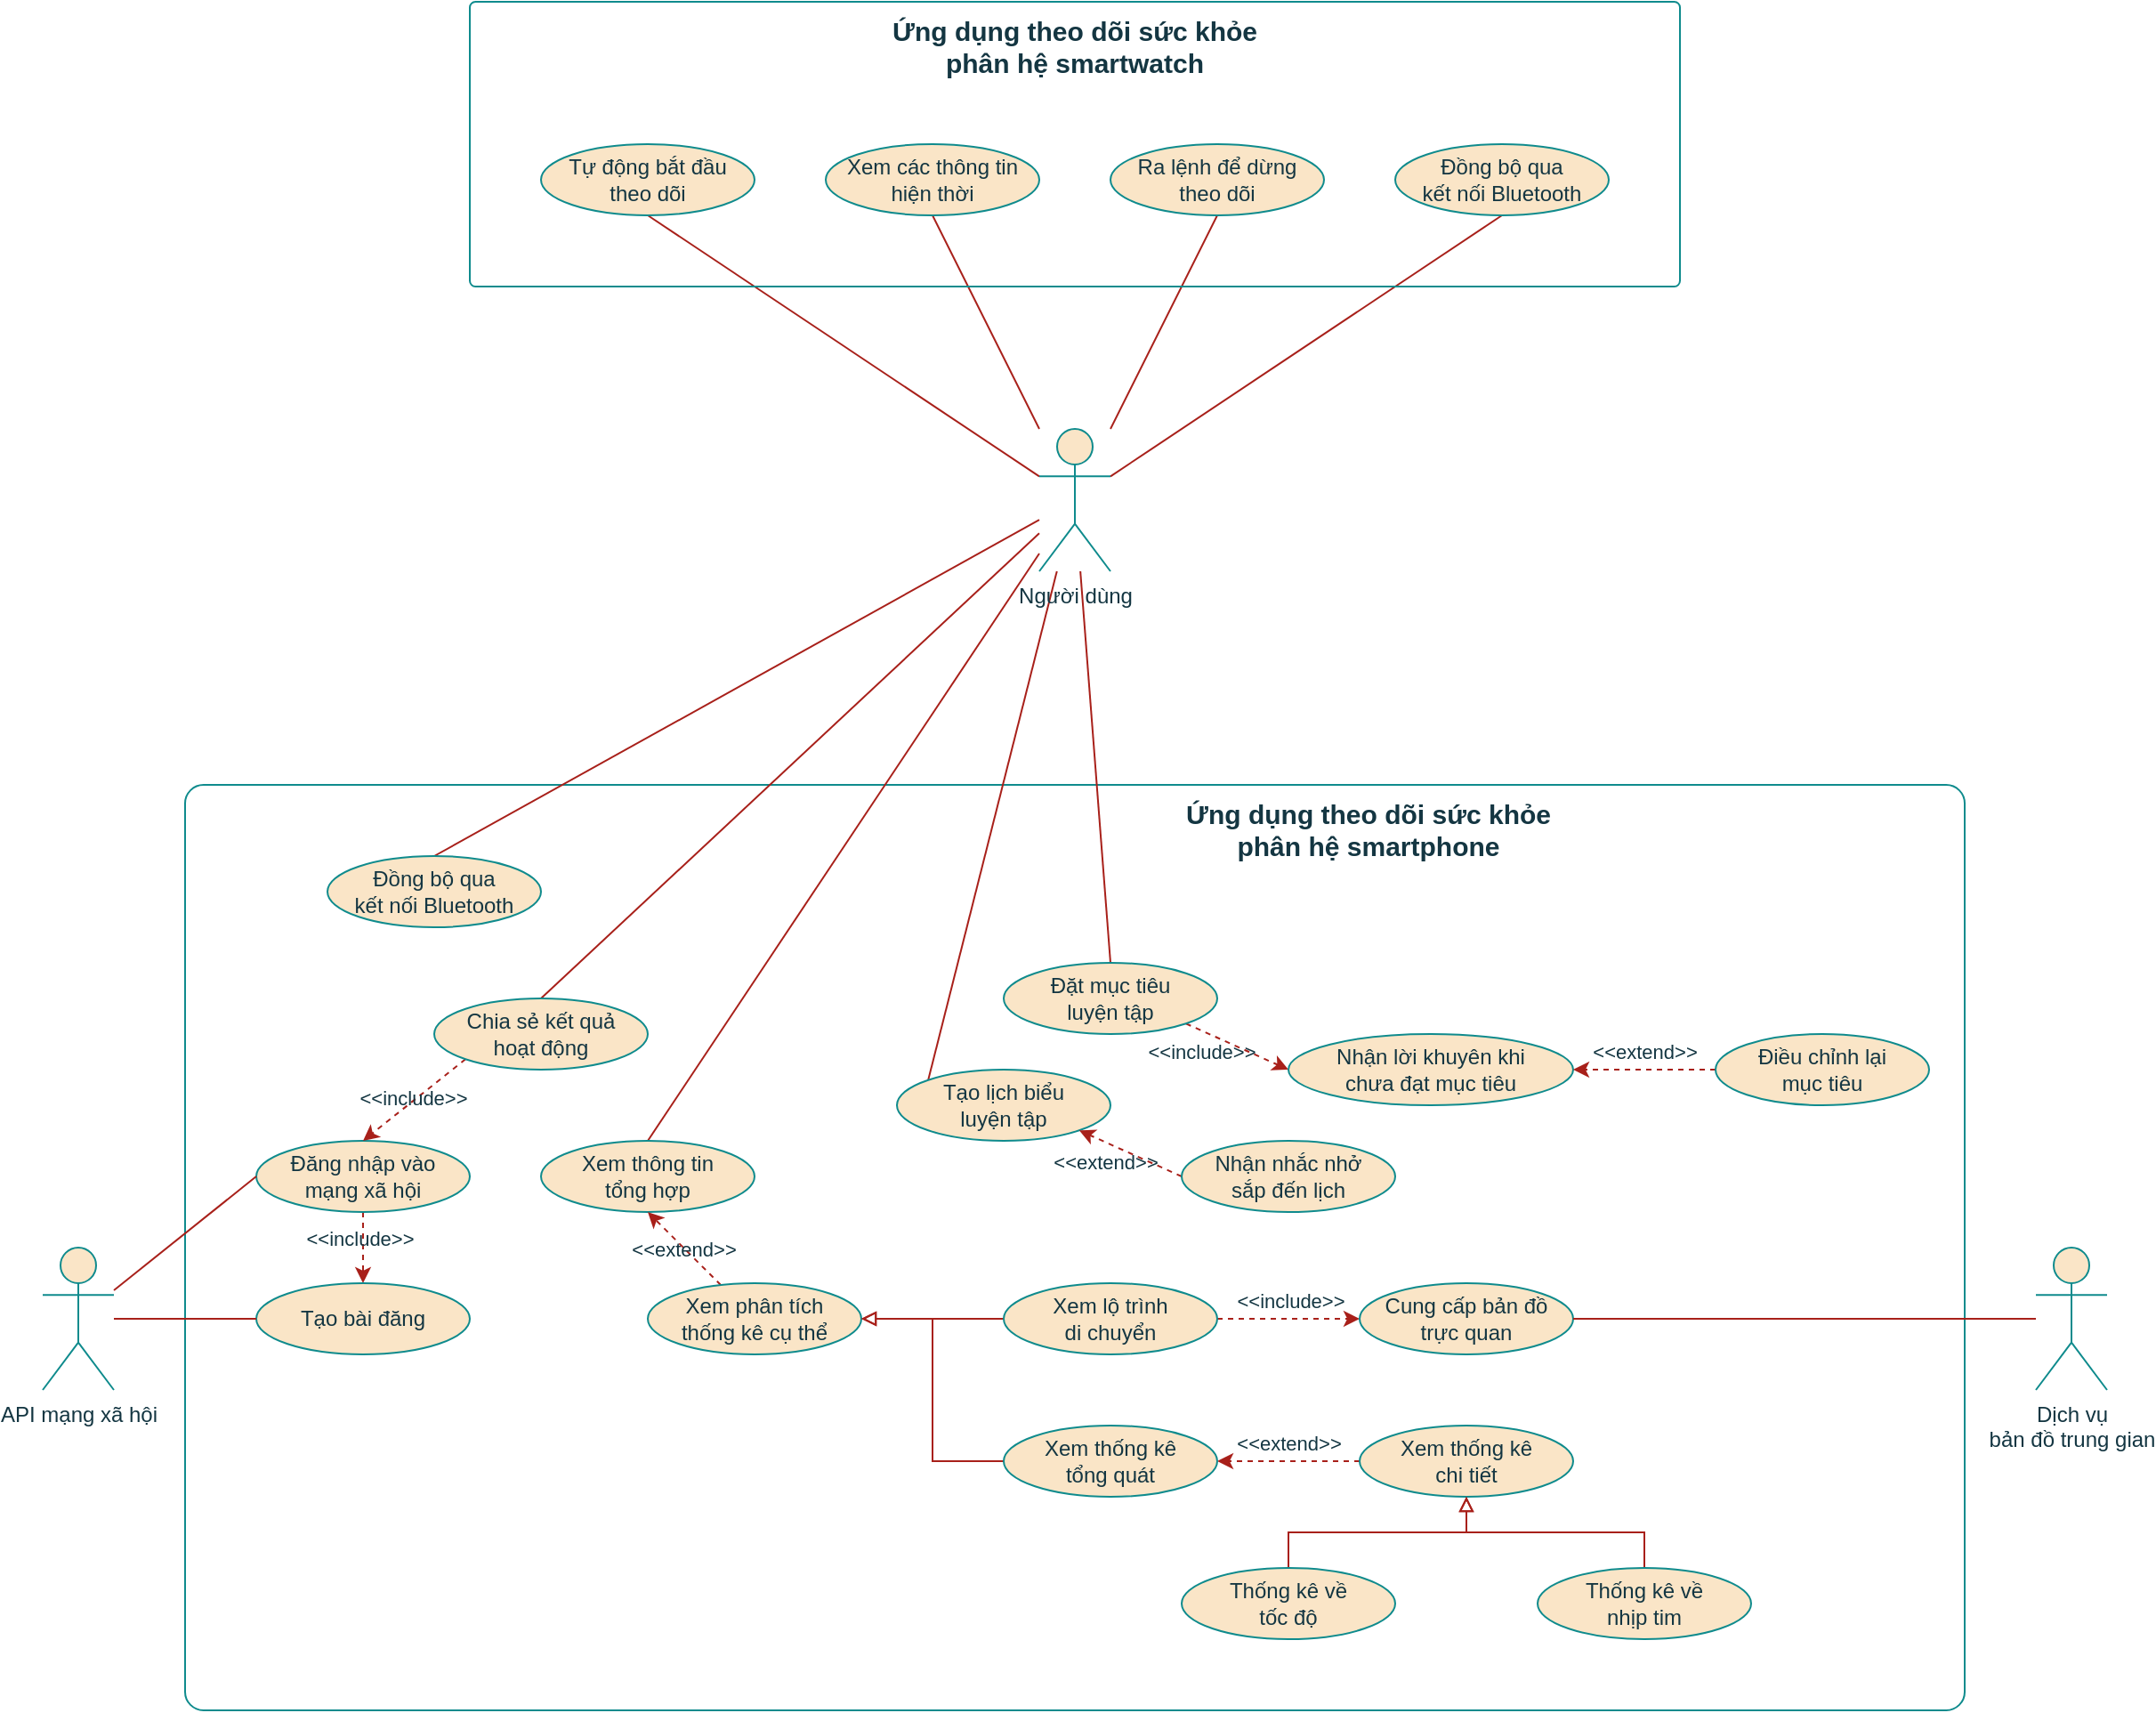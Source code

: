 <mxfile version="22.0.2" type="device">
  <diagram name="Page-1" id="AO_tooTES-Yq6Qn2EYCC">
    <mxGraphModel dx="1377" dy="1353" grid="1" gridSize="10" guides="1" tooltips="1" connect="1" arrows="1" fold="1" page="0" pageScale="1" pageWidth="827" pageHeight="1169" math="0" shadow="0">
      <root>
        <mxCell id="0" />
        <mxCell id="1" parent="0" />
        <mxCell id="McyiOmgydggijr84Mx8Z-12" value="" style="rounded=1;whiteSpace=wrap;html=1;arcSize=2;fillColor=none;movable=1;resizable=1;rotatable=1;deletable=1;editable=1;locked=0;connectable=1;labelBackgroundColor=none;strokeColor=#0F8B8D;fontColor=#143642;" vertex="1" parent="1">
          <mxGeometry x="-280" y="560" width="1000" height="520" as="geometry" />
        </mxCell>
        <mxCell id="McyiOmgydggijr84Mx8Z-40" style="edgeStyle=none;shape=connector;rounded=0;orthogonalLoop=1;jettySize=auto;html=1;entryX=0.5;entryY=1;entryDx=0;entryDy=0;labelBackgroundColor=none;strokeColor=#A8201A;align=center;verticalAlign=middle;fontFamily=Helvetica;fontSize=11;fontColor=default;startArrow=none;startFill=0;endArrow=none;endFill=0;" edge="1" parent="1" source="McyiOmgydggijr84Mx8Z-1" target="McyiOmgydggijr84Mx8Z-17">
          <mxGeometry relative="1" as="geometry" />
        </mxCell>
        <mxCell id="McyiOmgydggijr84Mx8Z-41" style="edgeStyle=none;shape=connector;rounded=0;orthogonalLoop=1;jettySize=auto;html=1;entryX=0.5;entryY=1;entryDx=0;entryDy=0;labelBackgroundColor=none;strokeColor=#A8201A;align=center;verticalAlign=middle;fontFamily=Helvetica;fontSize=11;fontColor=default;startArrow=none;startFill=0;endArrow=none;endFill=0;" edge="1" parent="1" source="McyiOmgydggijr84Mx8Z-1" target="McyiOmgydggijr84Mx8Z-19">
          <mxGeometry relative="1" as="geometry" />
        </mxCell>
        <mxCell id="McyiOmgydggijr84Mx8Z-42" style="edgeStyle=none;shape=connector;rounded=0;orthogonalLoop=1;jettySize=auto;html=1;entryX=0.5;entryY=1;entryDx=0;entryDy=0;labelBackgroundColor=none;strokeColor=#A8201A;align=center;verticalAlign=middle;fontFamily=Helvetica;fontSize=11;fontColor=default;startArrow=none;startFill=0;endArrow=none;endFill=0;" edge="1" parent="1" source="McyiOmgydggijr84Mx8Z-1" target="McyiOmgydggijr84Mx8Z-2">
          <mxGeometry relative="1" as="geometry" />
        </mxCell>
        <mxCell id="McyiOmgydggijr84Mx8Z-43" style="edgeStyle=none;shape=connector;rounded=0;orthogonalLoop=1;jettySize=auto;html=1;entryX=0.5;entryY=1;entryDx=0;entryDy=0;labelBackgroundColor=none;strokeColor=#A8201A;align=center;verticalAlign=middle;fontFamily=Helvetica;fontSize=11;fontColor=default;startArrow=none;startFill=0;endArrow=none;endFill=0;" edge="1" parent="1" source="McyiOmgydggijr84Mx8Z-1" target="McyiOmgydggijr84Mx8Z-20">
          <mxGeometry relative="1" as="geometry" />
        </mxCell>
        <mxCell id="McyiOmgydggijr84Mx8Z-44" style="edgeStyle=none;shape=connector;rounded=0;orthogonalLoop=1;jettySize=auto;html=1;entryX=0.5;entryY=0;entryDx=0;entryDy=0;labelBackgroundColor=none;strokeColor=#A8201A;align=center;verticalAlign=middle;fontFamily=Helvetica;fontSize=11;fontColor=default;startArrow=none;startFill=0;endArrow=none;endFill=0;" edge="1" parent="1" source="McyiOmgydggijr84Mx8Z-1" target="McyiOmgydggijr84Mx8Z-21">
          <mxGeometry relative="1" as="geometry" />
        </mxCell>
        <mxCell id="McyiOmgydggijr84Mx8Z-45" style="edgeStyle=none;shape=connector;rounded=0;orthogonalLoop=1;jettySize=auto;html=1;entryX=0.5;entryY=0;entryDx=0;entryDy=0;labelBackgroundColor=none;strokeColor=#A8201A;align=center;verticalAlign=middle;fontFamily=Helvetica;fontSize=11;fontColor=default;startArrow=none;startFill=0;endArrow=none;endFill=0;" edge="1" parent="1" source="McyiOmgydggijr84Mx8Z-1" target="McyiOmgydggijr84Mx8Z-74">
          <mxGeometry relative="1" as="geometry" />
        </mxCell>
        <mxCell id="McyiOmgydggijr84Mx8Z-46" style="edgeStyle=none;shape=connector;rounded=0;orthogonalLoop=1;jettySize=auto;html=1;entryX=0.5;entryY=0;entryDx=0;entryDy=0;labelBackgroundColor=none;strokeColor=#A8201A;align=center;verticalAlign=middle;fontFamily=Helvetica;fontSize=11;fontColor=default;startArrow=none;startFill=0;endArrow=none;endFill=0;" edge="1" parent="1" source="McyiOmgydggijr84Mx8Z-1" target="McyiOmgydggijr84Mx8Z-23">
          <mxGeometry relative="1" as="geometry" />
        </mxCell>
        <mxCell id="McyiOmgydggijr84Mx8Z-50" style="edgeStyle=none;shape=connector;rounded=0;orthogonalLoop=1;jettySize=auto;html=1;entryX=0;entryY=0;entryDx=0;entryDy=0;labelBackgroundColor=none;strokeColor=#A8201A;align=center;verticalAlign=middle;fontFamily=Helvetica;fontSize=11;fontColor=default;startArrow=none;startFill=0;endArrow=none;endFill=0;" edge="1" parent="1" source="McyiOmgydggijr84Mx8Z-1" target="McyiOmgydggijr84Mx8Z-48">
          <mxGeometry relative="1" as="geometry" />
        </mxCell>
        <mxCell id="McyiOmgydggijr84Mx8Z-53" style="edgeStyle=none;shape=connector;rounded=0;orthogonalLoop=1;jettySize=auto;html=1;entryX=0.5;entryY=0;entryDx=0;entryDy=0;labelBackgroundColor=none;strokeColor=#A8201A;align=center;verticalAlign=middle;fontFamily=Helvetica;fontSize=11;fontColor=default;startArrow=none;startFill=0;endArrow=none;endFill=0;" edge="1" parent="1" source="McyiOmgydggijr84Mx8Z-1" target="McyiOmgydggijr84Mx8Z-52">
          <mxGeometry relative="1" as="geometry" />
        </mxCell>
        <mxCell id="McyiOmgydggijr84Mx8Z-1" value="Người dùng" style="shape=umlActor;verticalLabelPosition=bottom;verticalAlign=top;html=1;outlineConnect=0;labelBackgroundColor=none;fillColor=#FAE5C7;strokeColor=#0F8B8D;fontColor=#143642;" vertex="1" parent="1">
          <mxGeometry x="200" y="360" width="40" height="80" as="geometry" />
        </mxCell>
        <mxCell id="McyiOmgydggijr84Mx8Z-13" value="Ứng dụng theo dõi sức khỏe&lt;br&gt;phân hệ smartphone" style="text;html=1;strokeColor=none;fillColor=none;align=center;verticalAlign=middle;whiteSpace=wrap;rounded=0;fontStyle=1;fontSize=15;labelBackgroundColor=none;fontColor=#143642;" vertex="1" parent="1">
          <mxGeometry x="280" y="570" width="210" height="30" as="geometry" />
        </mxCell>
        <mxCell id="McyiOmgydggijr84Mx8Z-21" value="Đồng bộ qua&lt;br&gt;kết nối Bluetooth" style="ellipse;whiteSpace=wrap;html=1;labelBackgroundColor=none;fillColor=#FAE5C7;strokeColor=#0F8B8D;fontColor=#143642;" vertex="1" parent="1">
          <mxGeometry x="-200" y="600" width="120" height="40" as="geometry" />
        </mxCell>
        <mxCell id="McyiOmgydggijr84Mx8Z-76" style="edgeStyle=none;shape=connector;rounded=0;orthogonalLoop=1;jettySize=auto;html=1;entryX=0.5;entryY=0;entryDx=0;entryDy=0;labelBackgroundColor=none;strokeColor=#A8201A;align=center;verticalAlign=middle;fontFamily=Helvetica;fontSize=11;fontColor=default;startArrow=none;startFill=0;endArrow=classic;endFill=1;dashed=1;" edge="1" parent="1" source="McyiOmgydggijr84Mx8Z-22" target="McyiOmgydggijr84Mx8Z-62">
          <mxGeometry relative="1" as="geometry" />
        </mxCell>
        <mxCell id="McyiOmgydggijr84Mx8Z-78" value="&amp;lt;&amp;lt;include&amp;gt;&amp;gt;" style="edgeLabel;html=1;align=center;verticalAlign=middle;resizable=0;points=[];fontSize=11;fontFamily=Helvetica;fontColor=#143642;labelBackgroundColor=none;" vertex="1" connectable="0" parent="McyiOmgydggijr84Mx8Z-76">
          <mxGeometry x="-0.25" y="-2" relative="1" as="geometry">
            <mxPoint as="offset" />
          </mxGeometry>
        </mxCell>
        <mxCell id="McyiOmgydggijr84Mx8Z-22" value="Đăng nhập vào&lt;br&gt;mạng xã hội" style="ellipse;whiteSpace=wrap;html=1;labelBackgroundColor=none;fillColor=#FAE5C7;strokeColor=#0F8B8D;fontColor=#143642;" vertex="1" parent="1">
          <mxGeometry x="-240" y="760" width="120" height="40" as="geometry" />
        </mxCell>
        <mxCell id="McyiOmgydggijr84Mx8Z-23" value="Xem thông tin&lt;br&gt;tổng hợp" style="ellipse;whiteSpace=wrap;html=1;labelBackgroundColor=none;fillColor=#FAE5C7;strokeColor=#0F8B8D;fontColor=#143642;" vertex="1" parent="1">
          <mxGeometry x="-80" y="760" width="120" height="40" as="geometry" />
        </mxCell>
        <mxCell id="McyiOmgydggijr84Mx8Z-56" style="edgeStyle=none;shape=connector;rounded=0;orthogonalLoop=1;jettySize=auto;html=1;entryX=0.5;entryY=1;entryDx=0;entryDy=0;labelBackgroundColor=none;strokeColor=#A8201A;align=center;verticalAlign=middle;fontFamily=Helvetica;fontSize=11;fontColor=default;startArrow=none;startFill=0;endArrow=classic;endFill=1;dashed=1;" edge="1" parent="1" source="McyiOmgydggijr84Mx8Z-24" target="McyiOmgydggijr84Mx8Z-23">
          <mxGeometry relative="1" as="geometry" />
        </mxCell>
        <mxCell id="McyiOmgydggijr84Mx8Z-91" value="&amp;lt;&amp;lt;extend&amp;gt;&amp;gt;" style="edgeLabel;html=1;align=center;verticalAlign=middle;resizable=0;points=[];fontSize=11;fontFamily=Helvetica;fontColor=#143642;labelBackgroundColor=none;" vertex="1" connectable="0" parent="McyiOmgydggijr84Mx8Z-56">
          <mxGeometry x="0.025" y="1" relative="1" as="geometry">
            <mxPoint as="offset" />
          </mxGeometry>
        </mxCell>
        <mxCell id="McyiOmgydggijr84Mx8Z-24" value="Xem phân tích&lt;br&gt;thống kê cụ thể" style="ellipse;whiteSpace=wrap;html=1;labelBackgroundColor=none;fillColor=#FAE5C7;strokeColor=#0F8B8D;fontColor=#143642;" vertex="1" parent="1">
          <mxGeometry x="-20" y="840" width="120" height="40" as="geometry" />
        </mxCell>
        <mxCell id="McyiOmgydggijr84Mx8Z-68" style="edgeStyle=none;shape=connector;rounded=0;orthogonalLoop=1;jettySize=auto;html=1;exitX=1;exitY=0.5;exitDx=0;exitDy=0;entryX=0;entryY=0.5;entryDx=0;entryDy=0;labelBackgroundColor=none;strokeColor=#A8201A;align=center;verticalAlign=middle;fontFamily=Helvetica;fontSize=11;fontColor=default;startArrow=none;startFill=0;endArrow=classic;endFill=1;dashed=1;" edge="1" parent="1" source="McyiOmgydggijr84Mx8Z-25" target="McyiOmgydggijr84Mx8Z-66">
          <mxGeometry relative="1" as="geometry" />
        </mxCell>
        <mxCell id="McyiOmgydggijr84Mx8Z-81" value="&amp;lt;&amp;lt;include&amp;gt;&amp;gt;" style="edgeLabel;html=1;align=center;verticalAlign=middle;resizable=0;points=[];fontSize=11;fontFamily=Helvetica;fontColor=#143642;labelBackgroundColor=none;" vertex="1" connectable="0" parent="McyiOmgydggijr84Mx8Z-68">
          <mxGeometry x="-0.167" relative="1" as="geometry">
            <mxPoint x="7" y="-10" as="offset" />
          </mxGeometry>
        </mxCell>
        <mxCell id="McyiOmgydggijr84Mx8Z-92" style="edgeStyle=orthogonalEdgeStyle;shape=connector;rounded=0;orthogonalLoop=1;jettySize=auto;html=1;entryX=1;entryY=0.5;entryDx=0;entryDy=0;labelBackgroundColor=none;strokeColor=#A8201A;align=center;verticalAlign=middle;fontFamily=Helvetica;fontSize=11;fontColor=default;startArrow=none;startFill=0;endArrow=block;endFill=0;" edge="1" parent="1" source="McyiOmgydggijr84Mx8Z-25" target="McyiOmgydggijr84Mx8Z-24">
          <mxGeometry relative="1" as="geometry" />
        </mxCell>
        <mxCell id="McyiOmgydggijr84Mx8Z-25" value="Xem lộ trình&lt;br&gt;di chuyển" style="ellipse;whiteSpace=wrap;html=1;labelBackgroundColor=none;fillColor=#FAE5C7;strokeColor=#0F8B8D;fontColor=#143642;" vertex="1" parent="1">
          <mxGeometry x="180" y="840" width="120" height="40" as="geometry" />
        </mxCell>
        <mxCell id="McyiOmgydggijr84Mx8Z-60" style="edgeStyle=none;shape=connector;rounded=0;orthogonalLoop=1;jettySize=auto;html=1;entryX=1;entryY=0.5;entryDx=0;entryDy=0;labelBackgroundColor=none;strokeColor=#A8201A;align=center;verticalAlign=middle;fontFamily=Helvetica;fontSize=11;fontColor=default;startArrow=none;startFill=0;endArrow=classic;endFill=1;dashed=1;" edge="1" parent="1" source="McyiOmgydggijr84Mx8Z-26" target="McyiOmgydggijr84Mx8Z-59">
          <mxGeometry relative="1" as="geometry" />
        </mxCell>
        <mxCell id="McyiOmgydggijr84Mx8Z-88" value="&amp;lt;&amp;lt;extend&amp;gt;&amp;gt;" style="edgeLabel;html=1;align=center;verticalAlign=middle;resizable=0;points=[];fontSize=11;fontFamily=Helvetica;fontColor=#143642;labelBackgroundColor=none;" vertex="1" connectable="0" parent="McyiOmgydggijr84Mx8Z-60">
          <mxGeometry x="0.125" y="-3" relative="1" as="geometry">
            <mxPoint x="5" y="-7" as="offset" />
          </mxGeometry>
        </mxCell>
        <mxCell id="McyiOmgydggijr84Mx8Z-26" value="Xem thống kê&lt;br&gt;chi tiết" style="ellipse;whiteSpace=wrap;html=1;labelBackgroundColor=none;fillColor=#FAE5C7;strokeColor=#0F8B8D;fontColor=#143642;" vertex="1" parent="1">
          <mxGeometry x="380" y="920" width="120" height="40" as="geometry" />
        </mxCell>
        <mxCell id="McyiOmgydggijr84Mx8Z-95" style="edgeStyle=orthogonalEdgeStyle;shape=connector;rounded=0;orthogonalLoop=1;jettySize=auto;html=1;exitX=0.5;exitY=0;exitDx=0;exitDy=0;entryX=0.5;entryY=1;entryDx=0;entryDy=0;labelBackgroundColor=none;strokeColor=#A8201A;align=center;verticalAlign=middle;fontFamily=Helvetica;fontSize=11;fontColor=default;startArrow=none;startFill=0;endArrow=block;endFill=0;" edge="1" parent="1" source="McyiOmgydggijr84Mx8Z-27" target="McyiOmgydggijr84Mx8Z-26">
          <mxGeometry relative="1" as="geometry" />
        </mxCell>
        <mxCell id="McyiOmgydggijr84Mx8Z-27" value="Thống kê về&lt;br&gt;tốc độ" style="ellipse;whiteSpace=wrap;html=1;labelBackgroundColor=none;fillColor=#FAE5C7;strokeColor=#0F8B8D;fontColor=#143642;" vertex="1" parent="1">
          <mxGeometry x="280" y="1000" width="120" height="40" as="geometry" />
        </mxCell>
        <mxCell id="McyiOmgydggijr84Mx8Z-94" style="edgeStyle=orthogonalEdgeStyle;shape=connector;rounded=0;orthogonalLoop=1;jettySize=auto;html=1;exitX=0.5;exitY=0;exitDx=0;exitDy=0;entryX=0.5;entryY=1;entryDx=0;entryDy=0;labelBackgroundColor=none;strokeColor=#A8201A;align=center;verticalAlign=middle;fontFamily=Helvetica;fontSize=11;fontColor=default;startArrow=none;startFill=0;endArrow=block;endFill=0;" edge="1" parent="1" source="McyiOmgydggijr84Mx8Z-28" target="McyiOmgydggijr84Mx8Z-26">
          <mxGeometry relative="1" as="geometry" />
        </mxCell>
        <mxCell id="McyiOmgydggijr84Mx8Z-28" value="Thống kê về&lt;br&gt;nhịp tim" style="ellipse;whiteSpace=wrap;html=1;labelBackgroundColor=none;fillColor=#FAE5C7;strokeColor=#0F8B8D;fontColor=#143642;" vertex="1" parent="1">
          <mxGeometry x="480" y="1000" width="120" height="40" as="geometry" />
        </mxCell>
        <mxCell id="McyiOmgydggijr84Mx8Z-3" value="" style="rounded=1;whiteSpace=wrap;html=1;arcSize=2;fillColor=none;movable=1;resizable=1;rotatable=1;deletable=1;editable=1;locked=0;connectable=1;labelBackgroundColor=none;strokeColor=#0F8B8D;fontColor=#143642;" vertex="1" parent="1">
          <mxGeometry x="-120" y="120" width="680" height="160" as="geometry" />
        </mxCell>
        <mxCell id="McyiOmgydggijr84Mx8Z-4" value="Ứng dụng theo dõi sức khỏe&lt;br&gt;phân hệ smartwatch" style="text;html=1;strokeColor=none;fillColor=none;align=center;verticalAlign=middle;whiteSpace=wrap;rounded=0;fontStyle=1;fontSize=15;labelBackgroundColor=none;fontColor=#143642;" vertex="1" parent="1">
          <mxGeometry x="115" y="130" width="210" height="30" as="geometry" />
        </mxCell>
        <mxCell id="McyiOmgydggijr84Mx8Z-17" value="Tự động bắt đầu&lt;br&gt;theo dõi" style="ellipse;whiteSpace=wrap;html=1;labelBackgroundColor=none;fillColor=#FAE5C7;strokeColor=#0F8B8D;fontColor=#143642;" vertex="1" parent="1">
          <mxGeometry x="-80" y="200" width="120" height="40" as="geometry" />
        </mxCell>
        <mxCell id="McyiOmgydggijr84Mx8Z-19" value="Xem các thông tin&lt;br&gt;hiện thời" style="ellipse;whiteSpace=wrap;html=1;labelBackgroundColor=none;fillColor=#FAE5C7;strokeColor=#0F8B8D;fontColor=#143642;" vertex="1" parent="1">
          <mxGeometry x="80" y="200" width="120" height="40" as="geometry" />
        </mxCell>
        <mxCell id="McyiOmgydggijr84Mx8Z-2" value="Ra lệnh để dừng&lt;br&gt;theo dõi" style="ellipse;whiteSpace=wrap;html=1;labelBackgroundColor=none;fillColor=#FAE5C7;strokeColor=#0F8B8D;fontColor=#143642;" vertex="1" parent="1">
          <mxGeometry x="240" y="200" width="120" height="40" as="geometry" />
        </mxCell>
        <mxCell id="McyiOmgydggijr84Mx8Z-20" value="Đồng bộ qua&lt;br&gt;kết nối Bluetooth" style="ellipse;whiteSpace=wrap;html=1;labelBackgroundColor=none;fillColor=#FAE5C7;strokeColor=#0F8B8D;fontColor=#143642;" vertex="1" parent="1">
          <mxGeometry x="400" y="200" width="120" height="40" as="geometry" />
        </mxCell>
        <mxCell id="McyiOmgydggijr84Mx8Z-48" value="Tạo lịch biểu&lt;br&gt;luyện tập" style="ellipse;whiteSpace=wrap;html=1;labelBackgroundColor=none;fillColor=#FAE5C7;strokeColor=#0F8B8D;fontColor=#143642;" vertex="1" parent="1">
          <mxGeometry x="120" y="720" width="120" height="40" as="geometry" />
        </mxCell>
        <mxCell id="McyiOmgydggijr84Mx8Z-84" style="edgeStyle=none;shape=connector;rounded=0;orthogonalLoop=1;jettySize=auto;html=1;exitX=0;exitY=0.5;exitDx=0;exitDy=0;entryX=1;entryY=1;entryDx=0;entryDy=0;labelBackgroundColor=none;strokeColor=#A8201A;align=center;verticalAlign=middle;fontFamily=Helvetica;fontSize=11;fontColor=default;startArrow=none;startFill=0;endArrow=classic;endFill=1;dashed=1;" edge="1" parent="1" source="McyiOmgydggijr84Mx8Z-49" target="McyiOmgydggijr84Mx8Z-48">
          <mxGeometry relative="1" as="geometry" />
        </mxCell>
        <mxCell id="McyiOmgydggijr84Mx8Z-86" value="&amp;lt;&amp;lt;extend&amp;gt;&amp;gt;" style="edgeLabel;html=1;align=center;verticalAlign=middle;resizable=0;points=[];fontSize=11;fontFamily=Helvetica;fontColor=#143642;labelBackgroundColor=none;" vertex="1" connectable="0" parent="McyiOmgydggijr84Mx8Z-84">
          <mxGeometry x="-0.038" y="-2" relative="1" as="geometry">
            <mxPoint x="-16" y="6" as="offset" />
          </mxGeometry>
        </mxCell>
        <mxCell id="McyiOmgydggijr84Mx8Z-49" value="Nhận nhắc nhở&lt;br&gt;sắp đến lịch" style="ellipse;whiteSpace=wrap;html=1;labelBackgroundColor=none;fillColor=#FAE5C7;strokeColor=#0F8B8D;fontColor=#143642;" vertex="1" parent="1">
          <mxGeometry x="280" y="760" width="120" height="40" as="geometry" />
        </mxCell>
        <mxCell id="McyiOmgydggijr84Mx8Z-55" style="edgeStyle=none;shape=connector;rounded=0;orthogonalLoop=1;jettySize=auto;html=1;exitX=1;exitY=1;exitDx=0;exitDy=0;entryX=0;entryY=0.5;entryDx=0;entryDy=0;labelBackgroundColor=none;strokeColor=#A8201A;align=center;verticalAlign=middle;fontFamily=Helvetica;fontSize=11;fontColor=default;startArrow=none;startFill=0;endArrow=classic;endFill=1;dashed=1;" edge="1" parent="1" source="McyiOmgydggijr84Mx8Z-52" target="McyiOmgydggijr84Mx8Z-54">
          <mxGeometry relative="1" as="geometry" />
        </mxCell>
        <mxCell id="McyiOmgydggijr84Mx8Z-85" value="&amp;lt;&amp;lt;include&amp;gt;&amp;gt;" style="edgeLabel;html=1;align=center;verticalAlign=middle;resizable=0;points=[];fontSize=11;fontFamily=Helvetica;fontColor=#143642;labelBackgroundColor=none;" vertex="1" connectable="0" parent="McyiOmgydggijr84Mx8Z-55">
          <mxGeometry x="-0.371" y="4" relative="1" as="geometry">
            <mxPoint x="-12" y="11" as="offset" />
          </mxGeometry>
        </mxCell>
        <mxCell id="McyiOmgydggijr84Mx8Z-52" value="Đặt mục tiêu&lt;br&gt;luyện tập" style="ellipse;whiteSpace=wrap;html=1;labelBackgroundColor=none;fillColor=#FAE5C7;strokeColor=#0F8B8D;fontColor=#143642;" vertex="1" parent="1">
          <mxGeometry x="180" y="660" width="120" height="40" as="geometry" />
        </mxCell>
        <mxCell id="McyiOmgydggijr84Mx8Z-54" value="Nhận lời khuyên khi&lt;br&gt;chưa đạt mục tiêu" style="ellipse;whiteSpace=wrap;html=1;labelBackgroundColor=none;fillColor=#FAE5C7;strokeColor=#0F8B8D;fontColor=#143642;" vertex="1" parent="1">
          <mxGeometry x="340" y="700" width="160" height="40" as="geometry" />
        </mxCell>
        <mxCell id="McyiOmgydggijr84Mx8Z-93" style="edgeStyle=orthogonalEdgeStyle;shape=connector;rounded=0;orthogonalLoop=1;jettySize=auto;html=1;entryX=1;entryY=0.5;entryDx=0;entryDy=0;labelBackgroundColor=none;strokeColor=#A8201A;align=center;verticalAlign=middle;fontFamily=Helvetica;fontSize=11;fontColor=default;startArrow=none;startFill=0;endArrow=block;endFill=0;" edge="1" parent="1" source="McyiOmgydggijr84Mx8Z-59" target="McyiOmgydggijr84Mx8Z-24">
          <mxGeometry relative="1" as="geometry" />
        </mxCell>
        <mxCell id="McyiOmgydggijr84Mx8Z-59" value="Xem thống kê&lt;br&gt;tổng quát" style="ellipse;whiteSpace=wrap;html=1;labelBackgroundColor=none;fillColor=#FAE5C7;strokeColor=#0F8B8D;fontColor=#143642;" vertex="1" parent="1">
          <mxGeometry x="180" y="920" width="120" height="40" as="geometry" />
        </mxCell>
        <mxCell id="McyiOmgydggijr84Mx8Z-62" value="Tạo bài đăng" style="ellipse;whiteSpace=wrap;html=1;labelBackgroundColor=none;fillColor=#FAE5C7;strokeColor=#0F8B8D;fontColor=#143642;" vertex="1" parent="1">
          <mxGeometry x="-240" y="840" width="120" height="40" as="geometry" />
        </mxCell>
        <mxCell id="McyiOmgydggijr84Mx8Z-64" style="edgeStyle=none;shape=connector;rounded=0;orthogonalLoop=1;jettySize=auto;html=1;entryX=0;entryY=0.5;entryDx=0;entryDy=0;labelBackgroundColor=none;strokeColor=#A8201A;align=center;verticalAlign=middle;fontFamily=Helvetica;fontSize=11;fontColor=default;startArrow=none;startFill=0;endArrow=none;endFill=0;" edge="1" parent="1" source="McyiOmgydggijr84Mx8Z-63" target="McyiOmgydggijr84Mx8Z-62">
          <mxGeometry relative="1" as="geometry" />
        </mxCell>
        <mxCell id="McyiOmgydggijr84Mx8Z-73" style="edgeStyle=none;shape=connector;rounded=0;orthogonalLoop=1;jettySize=auto;html=1;entryX=0;entryY=0.5;entryDx=0;entryDy=0;labelBackgroundColor=none;strokeColor=#A8201A;align=center;verticalAlign=middle;fontFamily=Helvetica;fontSize=11;fontColor=default;startArrow=none;startFill=0;endArrow=none;endFill=0;" edge="1" parent="1" source="McyiOmgydggijr84Mx8Z-63" target="McyiOmgydggijr84Mx8Z-22">
          <mxGeometry relative="1" as="geometry" />
        </mxCell>
        <mxCell id="McyiOmgydggijr84Mx8Z-63" value="API mạng xã hội" style="shape=umlActor;verticalLabelPosition=bottom;verticalAlign=top;html=1;outlineConnect=0;labelBackgroundColor=none;fillColor=#FAE5C7;strokeColor=#0F8B8D;fontColor=#143642;" vertex="1" parent="1">
          <mxGeometry x="-360" y="820" width="40" height="80" as="geometry" />
        </mxCell>
        <mxCell id="McyiOmgydggijr84Mx8Z-66" value="Cung cấp bản đồ&lt;br&gt;trực quan" style="ellipse;whiteSpace=wrap;html=1;labelBackgroundColor=none;fillColor=#FAE5C7;strokeColor=#0F8B8D;fontColor=#143642;" vertex="1" parent="1">
          <mxGeometry x="380" y="840" width="120" height="40" as="geometry" />
        </mxCell>
        <mxCell id="McyiOmgydggijr84Mx8Z-70" style="edgeStyle=none;shape=connector;rounded=0;orthogonalLoop=1;jettySize=auto;html=1;entryX=1;entryY=0.5;entryDx=0;entryDy=0;labelBackgroundColor=none;strokeColor=#A8201A;align=center;verticalAlign=middle;fontFamily=Helvetica;fontSize=11;fontColor=default;startArrow=none;startFill=0;endArrow=classic;endFill=1;dashed=1;" edge="1" parent="1" source="McyiOmgydggijr84Mx8Z-69" target="McyiOmgydggijr84Mx8Z-54">
          <mxGeometry relative="1" as="geometry" />
        </mxCell>
        <mxCell id="McyiOmgydggijr84Mx8Z-87" value="&amp;lt;&amp;lt;extend&amp;gt;&amp;gt;" style="edgeLabel;html=1;align=center;verticalAlign=middle;resizable=0;points=[];fontSize=11;fontFamily=Helvetica;fontColor=#143642;labelBackgroundColor=none;" vertex="1" connectable="0" parent="McyiOmgydggijr84Mx8Z-70">
          <mxGeometry x="0.125" y="-3" relative="1" as="geometry">
            <mxPoint x="5" y="-7" as="offset" />
          </mxGeometry>
        </mxCell>
        <mxCell id="McyiOmgydggijr84Mx8Z-69" value="Điều chỉnh lại&lt;br&gt;mục tiêu" style="ellipse;whiteSpace=wrap;html=1;labelBackgroundColor=none;fillColor=#FAE5C7;strokeColor=#0F8B8D;fontColor=#143642;" vertex="1" parent="1">
          <mxGeometry x="580" y="700" width="120" height="40" as="geometry" />
        </mxCell>
        <mxCell id="McyiOmgydggijr84Mx8Z-72" style="edgeStyle=none;shape=connector;rounded=0;orthogonalLoop=1;jettySize=auto;html=1;entryX=1;entryY=0.5;entryDx=0;entryDy=0;labelBackgroundColor=none;strokeColor=#A8201A;align=center;verticalAlign=middle;fontFamily=Helvetica;fontSize=11;fontColor=default;startArrow=none;startFill=0;endArrow=none;endFill=0;" edge="1" parent="1" source="McyiOmgydggijr84Mx8Z-71" target="McyiOmgydggijr84Mx8Z-66">
          <mxGeometry relative="1" as="geometry" />
        </mxCell>
        <mxCell id="McyiOmgydggijr84Mx8Z-71" value="Dịch vụ&lt;br&gt;bản đồ trung gian" style="shape=umlActor;verticalLabelPosition=bottom;verticalAlign=top;html=1;outlineConnect=0;labelBackgroundColor=none;fillColor=#FAE5C7;strokeColor=#0F8B8D;fontColor=#143642;" vertex="1" parent="1">
          <mxGeometry x="760" y="820" width="40" height="80" as="geometry" />
        </mxCell>
        <mxCell id="McyiOmgydggijr84Mx8Z-75" style="edgeStyle=none;shape=connector;rounded=0;orthogonalLoop=1;jettySize=auto;html=1;exitX=0;exitY=1;exitDx=0;exitDy=0;entryX=0.5;entryY=0;entryDx=0;entryDy=0;labelBackgroundColor=none;strokeColor=#A8201A;align=center;verticalAlign=middle;fontFamily=Helvetica;fontSize=11;fontColor=default;startArrow=none;startFill=0;endArrow=classic;endFill=1;dashed=1;" edge="1" parent="1" source="McyiOmgydggijr84Mx8Z-74" target="McyiOmgydggijr84Mx8Z-22">
          <mxGeometry relative="1" as="geometry" />
        </mxCell>
        <mxCell id="McyiOmgydggijr84Mx8Z-77" value="&amp;lt;&amp;lt;include&amp;gt;&amp;gt;" style="edgeLabel;html=1;align=center;verticalAlign=middle;resizable=0;points=[];fontSize=11;fontFamily=Helvetica;fontColor=#143642;labelBackgroundColor=none;" vertex="1" connectable="0" parent="McyiOmgydggijr84Mx8Z-75">
          <mxGeometry x="-0.04" y="-1" relative="1" as="geometry">
            <mxPoint x="-1" as="offset" />
          </mxGeometry>
        </mxCell>
        <mxCell id="McyiOmgydggijr84Mx8Z-74" value="Chia sẻ kết quả&lt;br&gt;hoạt động" style="ellipse;whiteSpace=wrap;html=1;labelBackgroundColor=none;fillColor=#FAE5C7;strokeColor=#0F8B8D;fontColor=#143642;" vertex="1" parent="1">
          <mxGeometry x="-140" y="680" width="120" height="40" as="geometry" />
        </mxCell>
      </root>
    </mxGraphModel>
  </diagram>
</mxfile>
